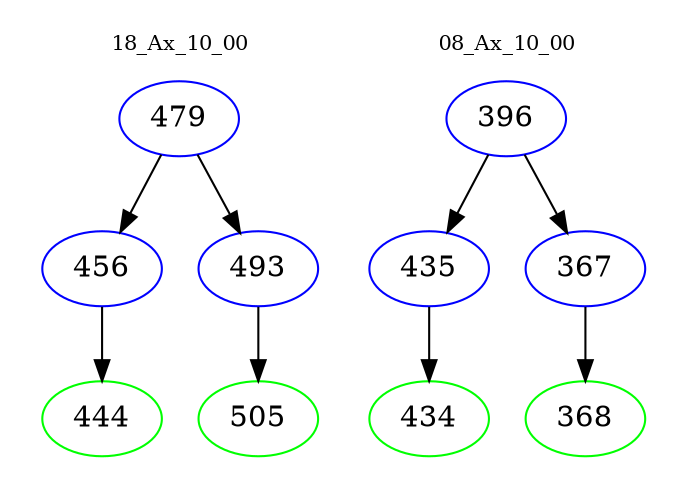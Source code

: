 digraph{
subgraph cluster_0 {
color = white
label = "18_Ax_10_00";
fontsize=10;
T0_479 [label="479", color="blue"]
T0_479 -> T0_456 [color="black"]
T0_456 [label="456", color="blue"]
T0_456 -> T0_444 [color="black"]
T0_444 [label="444", color="green"]
T0_479 -> T0_493 [color="black"]
T0_493 [label="493", color="blue"]
T0_493 -> T0_505 [color="black"]
T0_505 [label="505", color="green"]
}
subgraph cluster_1 {
color = white
label = "08_Ax_10_00";
fontsize=10;
T1_396 [label="396", color="blue"]
T1_396 -> T1_435 [color="black"]
T1_435 [label="435", color="blue"]
T1_435 -> T1_434 [color="black"]
T1_434 [label="434", color="green"]
T1_396 -> T1_367 [color="black"]
T1_367 [label="367", color="blue"]
T1_367 -> T1_368 [color="black"]
T1_368 [label="368", color="green"]
}
}
